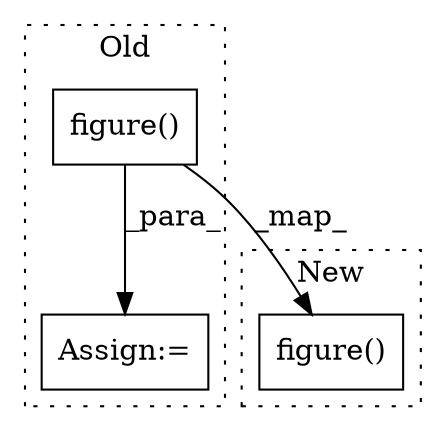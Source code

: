 digraph G {
subgraph cluster0 {
1 [label="figure()" a="75" s="525" l="19" shape="box"];
3 [label="Assign:=" a="68" s="522" l="3" shape="box"];
label = "Old";
style="dotted";
}
subgraph cluster1 {
2 [label="figure()" a="75" s="519" l="19" shape="box"];
label = "New";
style="dotted";
}
1 -> 2 [label="_map_"];
1 -> 3 [label="_para_"];
}